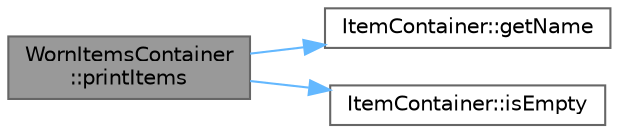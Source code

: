 digraph "WornItemsContainer::printItems"
{
 // LATEX_PDF_SIZE
  bgcolor="transparent";
  edge [fontname=Helvetica,fontsize=10,labelfontname=Helvetica,labelfontsize=10];
  node [fontname=Helvetica,fontsize=10,shape=box,height=0.2,width=0.4];
  rankdir="LR";
  Node1 [id="Node000001",label="WornItemsContainer\l::printItems",height=0.2,width=0.4,color="gray40", fillcolor="grey60", style="filled", fontcolor="black",tooltip="Method to print all the Item objects in the current WornItemsContainer object."];
  Node1 -> Node2 [id="edge3_Node000001_Node000002",color="steelblue1",style="solid",tooltip=" "];
  Node2 [id="Node000002",label="ItemContainer::getName",height=0.2,width=0.4,color="grey40", fillcolor="white", style="filled",URL="$class_item_container.html#ae799330f7e9a4608d928e0f0d221d126",tooltip="Get the Name attribute of the object."];
  Node1 -> Node3 [id="edge4_Node000001_Node000003",color="steelblue1",style="solid",tooltip=" "];
  Node3 [id="Node000003",label="ItemContainer::isEmpty",height=0.2,width=0.4,color="grey40", fillcolor="white", style="filled",URL="$class_item_container.html#a6678de7feebddb9fa02b4b4e1d314832",tooltip="Method to check if the current ItemContainer object is empty."];
}
